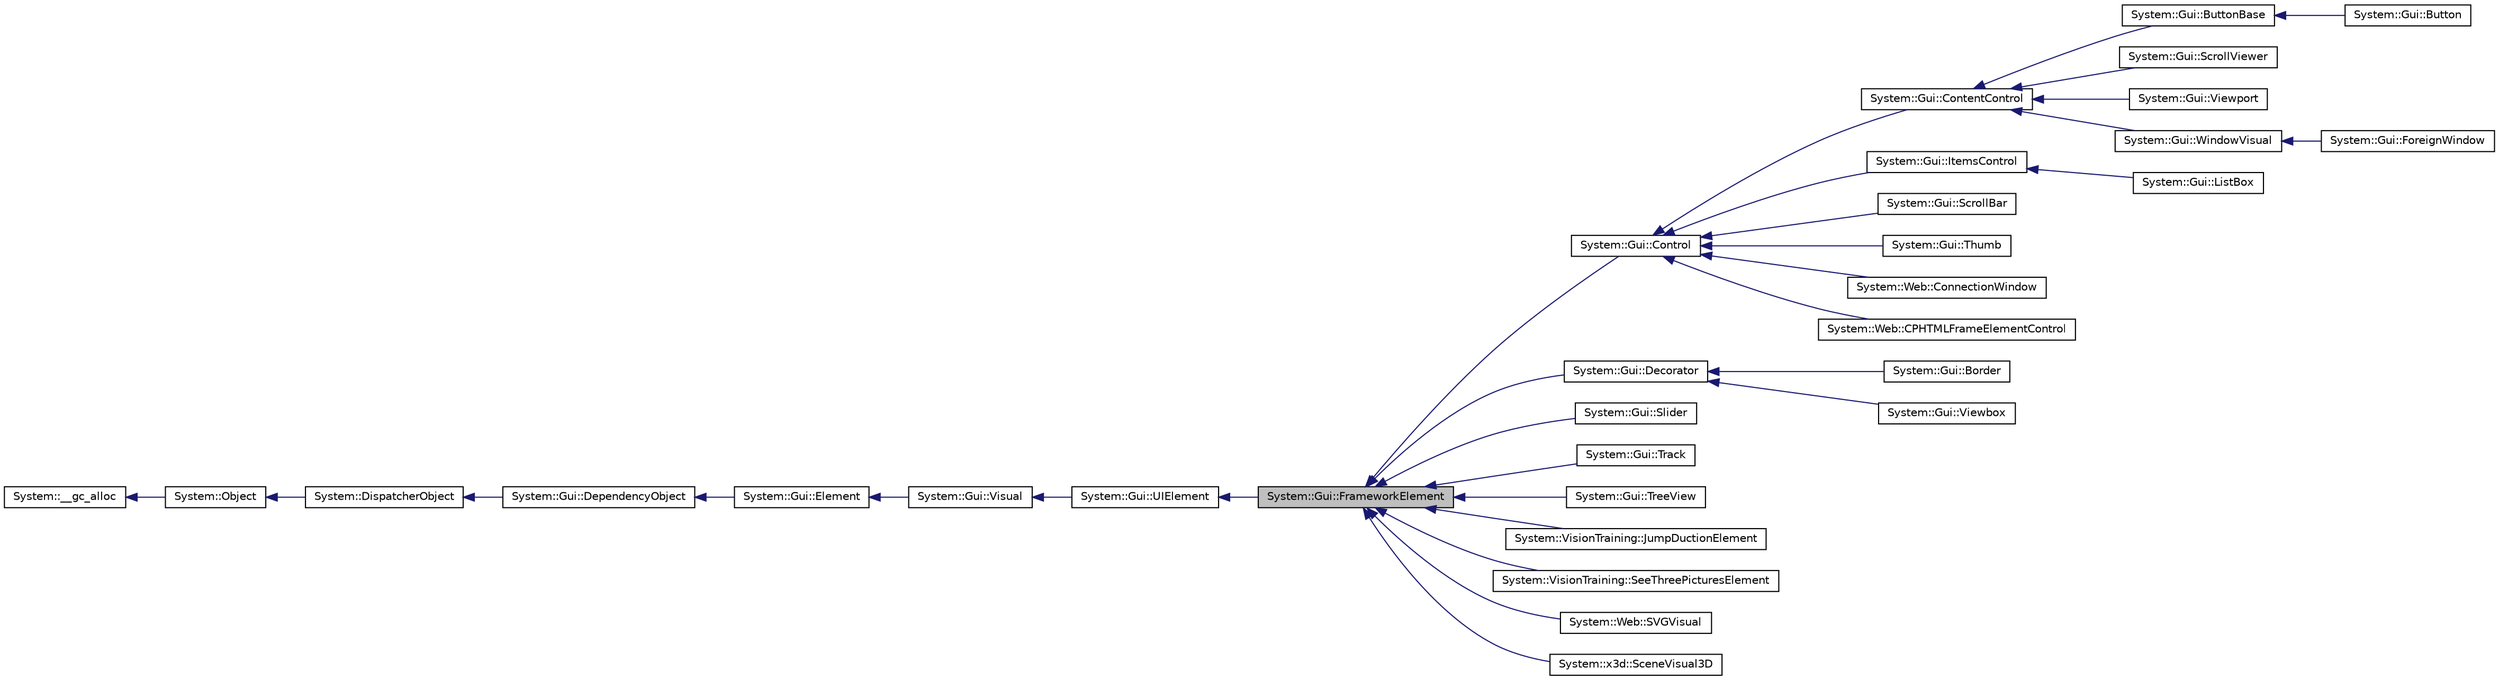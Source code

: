digraph G
{
  edge [fontname="Helvetica",fontsize="10",labelfontname="Helvetica",labelfontsize="10"];
  node [fontname="Helvetica",fontsize="10",shape=record];
  rankdir="LR";
  Node1 [label="System::Gui::FrameworkElement",height=0.2,width=0.4,color="black", fillcolor="grey75", style="filled" fontcolor="black"];
  Node2 -> Node1 [dir="back",color="midnightblue",fontsize="10",style="solid",fontname="Helvetica"];
  Node2 [label="System::Gui::UIElement",height=0.2,width=0.4,color="black", fillcolor="white", style="filled",URL="$class_system_1_1_gui_1_1_u_i_element.html"];
  Node3 -> Node2 [dir="back",color="midnightblue",fontsize="10",style="solid",fontname="Helvetica"];
  Node3 [label="System::Gui::Visual",height=0.2,width=0.4,color="black", fillcolor="white", style="filled",URL="$class_system_1_1_gui_1_1_visual.html"];
  Node4 -> Node3 [dir="back",color="midnightblue",fontsize="10",style="solid",fontname="Helvetica"];
  Node4 [label="System::Gui::Element",height=0.2,width=0.4,color="black", fillcolor="white", style="filled",URL="$class_system_1_1_gui_1_1_element.html"];
  Node5 -> Node4 [dir="back",color="midnightblue",fontsize="10",style="solid",fontname="Helvetica"];
  Node5 [label="System::Gui::DependencyObject",height=0.2,width=0.4,color="black", fillcolor="white", style="filled",URL="$class_system_1_1_gui_1_1_dependency_object.html"];
  Node6 -> Node5 [dir="back",color="midnightblue",fontsize="10",style="solid",fontname="Helvetica"];
  Node6 [label="System::DispatcherObject",height=0.2,width=0.4,color="black", fillcolor="white", style="filled",URL="$class_system_1_1_dispatcher_object.html"];
  Node7 -> Node6 [dir="back",color="midnightblue",fontsize="10",style="solid",fontname="Helvetica"];
  Node7 [label="System::Object",height=0.2,width=0.4,color="black", fillcolor="white", style="filled",URL="$class_system_1_1_object.html"];
  Node8 -> Node7 [dir="back",color="midnightblue",fontsize="10",style="solid",fontname="Helvetica"];
  Node8 [label="System::__gc_alloc",height=0.2,width=0.4,color="black", fillcolor="white", style="filled",URL="$class_system_1_1____gc__alloc.html"];
  Node1 -> Node9 [dir="back",color="midnightblue",fontsize="10",style="solid",fontname="Helvetica"];
  Node9 [label="System::Gui::Control",height=0.2,width=0.4,color="black", fillcolor="white", style="filled",URL="$class_system_1_1_gui_1_1_control.html"];
  Node9 -> Node10 [dir="back",color="midnightblue",fontsize="10",style="solid",fontname="Helvetica"];
  Node10 [label="System::Gui::ContentControl",height=0.2,width=0.4,color="black", fillcolor="white", style="filled",URL="$class_system_1_1_gui_1_1_content_control.html"];
  Node10 -> Node11 [dir="back",color="midnightblue",fontsize="10",style="solid",fontname="Helvetica"];
  Node11 [label="System::Gui::ButtonBase",height=0.2,width=0.4,color="black", fillcolor="white", style="filled",URL="$class_system_1_1_gui_1_1_button_base.html"];
  Node11 -> Node12 [dir="back",color="midnightblue",fontsize="10",style="solid",fontname="Helvetica"];
  Node12 [label="System::Gui::Button",height=0.2,width=0.4,color="black", fillcolor="white", style="filled",URL="$class_system_1_1_gui_1_1_button.html"];
  Node10 -> Node13 [dir="back",color="midnightblue",fontsize="10",style="solid",fontname="Helvetica"];
  Node13 [label="System::Gui::ScrollViewer",height=0.2,width=0.4,color="black", fillcolor="white", style="filled",URL="$class_system_1_1_gui_1_1_scroll_viewer.html"];
  Node10 -> Node14 [dir="back",color="midnightblue",fontsize="10",style="solid",fontname="Helvetica"];
  Node14 [label="System::Gui::Viewport",height=0.2,width=0.4,color="black", fillcolor="white", style="filled",URL="$class_system_1_1_gui_1_1_viewport.html"];
  Node10 -> Node15 [dir="back",color="midnightblue",fontsize="10",style="solid",fontname="Helvetica"];
  Node15 [label="System::Gui::WindowVisual",height=0.2,width=0.4,color="black", fillcolor="white", style="filled",URL="$class_system_1_1_gui_1_1_window_visual.html"];
  Node15 -> Node16 [dir="back",color="midnightblue",fontsize="10",style="solid",fontname="Helvetica"];
  Node16 [label="System::Gui::ForeignWindow",height=0.2,width=0.4,color="black", fillcolor="white", style="filled",URL="$class_system_1_1_gui_1_1_foreign_window.html"];
  Node9 -> Node17 [dir="back",color="midnightblue",fontsize="10",style="solid",fontname="Helvetica"];
  Node17 [label="System::Gui::ItemsControl",height=0.2,width=0.4,color="black", fillcolor="white", style="filled",URL="$class_system_1_1_gui_1_1_items_control.html"];
  Node17 -> Node18 [dir="back",color="midnightblue",fontsize="10",style="solid",fontname="Helvetica"];
  Node18 [label="System::Gui::ListBox",height=0.2,width=0.4,color="black", fillcolor="white", style="filled",URL="$class_system_1_1_gui_1_1_list_box.html"];
  Node9 -> Node19 [dir="back",color="midnightblue",fontsize="10",style="solid",fontname="Helvetica"];
  Node19 [label="System::Gui::ScrollBar",height=0.2,width=0.4,color="black", fillcolor="white", style="filled",URL="$class_system_1_1_gui_1_1_scroll_bar.html"];
  Node9 -> Node20 [dir="back",color="midnightblue",fontsize="10",style="solid",fontname="Helvetica"];
  Node20 [label="System::Gui::Thumb",height=0.2,width=0.4,color="black", fillcolor="white", style="filled",URL="$class_system_1_1_gui_1_1_thumb.html"];
  Node9 -> Node21 [dir="back",color="midnightblue",fontsize="10",style="solid",fontname="Helvetica"];
  Node21 [label="System::Web::ConnectionWindow",height=0.2,width=0.4,color="black", fillcolor="white", style="filled",URL="$class_system_1_1_web_1_1_connection_window.html"];
  Node9 -> Node22 [dir="back",color="midnightblue",fontsize="10",style="solid",fontname="Helvetica"];
  Node22 [label="System::Web::CPHTMLFrameElementControl",height=0.2,width=0.4,color="black", fillcolor="white", style="filled",URL="$class_system_1_1_web_1_1_c_p_h_t_m_l_frame_element_control.html"];
  Node1 -> Node23 [dir="back",color="midnightblue",fontsize="10",style="solid",fontname="Helvetica"];
  Node23 [label="System::Gui::Decorator",height=0.2,width=0.4,color="black", fillcolor="white", style="filled",URL="$class_system_1_1_gui_1_1_decorator.html"];
  Node23 -> Node24 [dir="back",color="midnightblue",fontsize="10",style="solid",fontname="Helvetica"];
  Node24 [label="System::Gui::Border",height=0.2,width=0.4,color="black", fillcolor="white", style="filled",URL="$class_system_1_1_gui_1_1_border.html"];
  Node23 -> Node25 [dir="back",color="midnightblue",fontsize="10",style="solid",fontname="Helvetica"];
  Node25 [label="System::Gui::Viewbox",height=0.2,width=0.4,color="black", fillcolor="white", style="filled",URL="$class_system_1_1_gui_1_1_viewbox.html"];
  Node1 -> Node26 [dir="back",color="midnightblue",fontsize="10",style="solid",fontname="Helvetica"];
  Node26 [label="System::Gui::Slider",height=0.2,width=0.4,color="black", fillcolor="white", style="filled",URL="$class_system_1_1_gui_1_1_slider.html"];
  Node1 -> Node27 [dir="back",color="midnightblue",fontsize="10",style="solid",fontname="Helvetica"];
  Node27 [label="System::Gui::Track",height=0.2,width=0.4,color="black", fillcolor="white", style="filled",URL="$class_system_1_1_gui_1_1_track.html"];
  Node1 -> Node28 [dir="back",color="midnightblue",fontsize="10",style="solid",fontname="Helvetica"];
  Node28 [label="System::Gui::TreeView",height=0.2,width=0.4,color="black", fillcolor="white", style="filled",URL="$class_system_1_1_gui_1_1_tree_view.html"];
  Node1 -> Node29 [dir="back",color="midnightblue",fontsize="10",style="solid",fontname="Helvetica"];
  Node29 [label="System::VisionTraining::JumpDuctionElement",height=0.2,width=0.4,color="black", fillcolor="white", style="filled",URL="$class_system_1_1_vision_training_1_1_jump_duction_element.html"];
  Node1 -> Node30 [dir="back",color="midnightblue",fontsize="10",style="solid",fontname="Helvetica"];
  Node30 [label="System::VisionTraining::SeeThreePicturesElement",height=0.2,width=0.4,color="black", fillcolor="white", style="filled",URL="$class_system_1_1_vision_training_1_1_see_three_pictures_element.html"];
  Node1 -> Node31 [dir="back",color="midnightblue",fontsize="10",style="solid",fontname="Helvetica"];
  Node31 [label="System::Web::SVGVisual",height=0.2,width=0.4,color="black", fillcolor="white", style="filled",URL="$class_system_1_1_web_1_1_s_v_g_visual.html"];
  Node1 -> Node32 [dir="back",color="midnightblue",fontsize="10",style="solid",fontname="Helvetica"];
  Node32 [label="System::x3d::SceneVisual3D",height=0.2,width=0.4,color="black", fillcolor="white", style="filled",URL="$class_system_1_1x3d_1_1_scene_visual3_d.html"];
}
